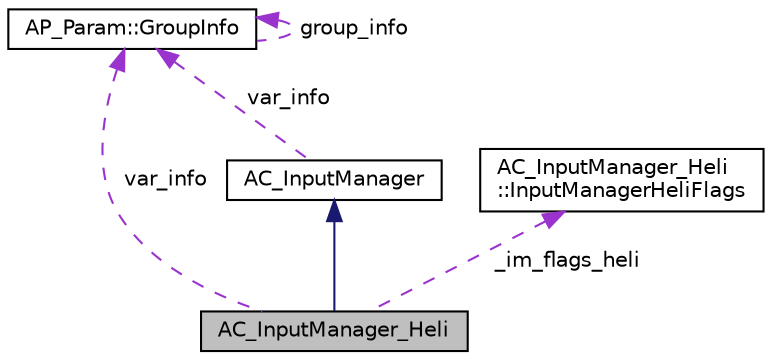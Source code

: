 digraph "AC_InputManager_Heli"
{
 // INTERACTIVE_SVG=YES
  edge [fontname="Helvetica",fontsize="10",labelfontname="Helvetica",labelfontsize="10"];
  node [fontname="Helvetica",fontsize="10",shape=record];
  Node1 [label="AC_InputManager_Heli",height=0.2,width=0.4,color="black", fillcolor="grey75", style="filled", fontcolor="black"];
  Node2 -> Node1 [dir="back",color="midnightblue",fontsize="10",style="solid",fontname="Helvetica"];
  Node2 [label="AC_InputManager",height=0.2,width=0.4,color="black", fillcolor="white", style="filled",URL="$classAC__InputManager.html",tooltip="Class managing the pilot&#39;s control inputs. "];
  Node3 -> Node2 [dir="back",color="darkorchid3",fontsize="10",style="dashed",label=" var_info" ,fontname="Helvetica"];
  Node3 [label="AP_Param::GroupInfo",height=0.2,width=0.4,color="black", fillcolor="white", style="filled",URL="$structAP__Param_1_1GroupInfo.html"];
  Node3 -> Node3 [dir="back",color="darkorchid3",fontsize="10",style="dashed",label=" group_info" ,fontname="Helvetica"];
  Node3 -> Node1 [dir="back",color="darkorchid3",fontsize="10",style="dashed",label=" var_info" ,fontname="Helvetica"];
  Node4 -> Node1 [dir="back",color="darkorchid3",fontsize="10",style="dashed",label=" _im_flags_heli" ,fontname="Helvetica"];
  Node4 [label="AC_InputManager_Heli\l::InputManagerHeliFlags",height=0.2,width=0.4,color="black", fillcolor="white", style="filled",URL="$structAC__InputManager__Heli_1_1InputManagerHeliFlags.html"];
}
